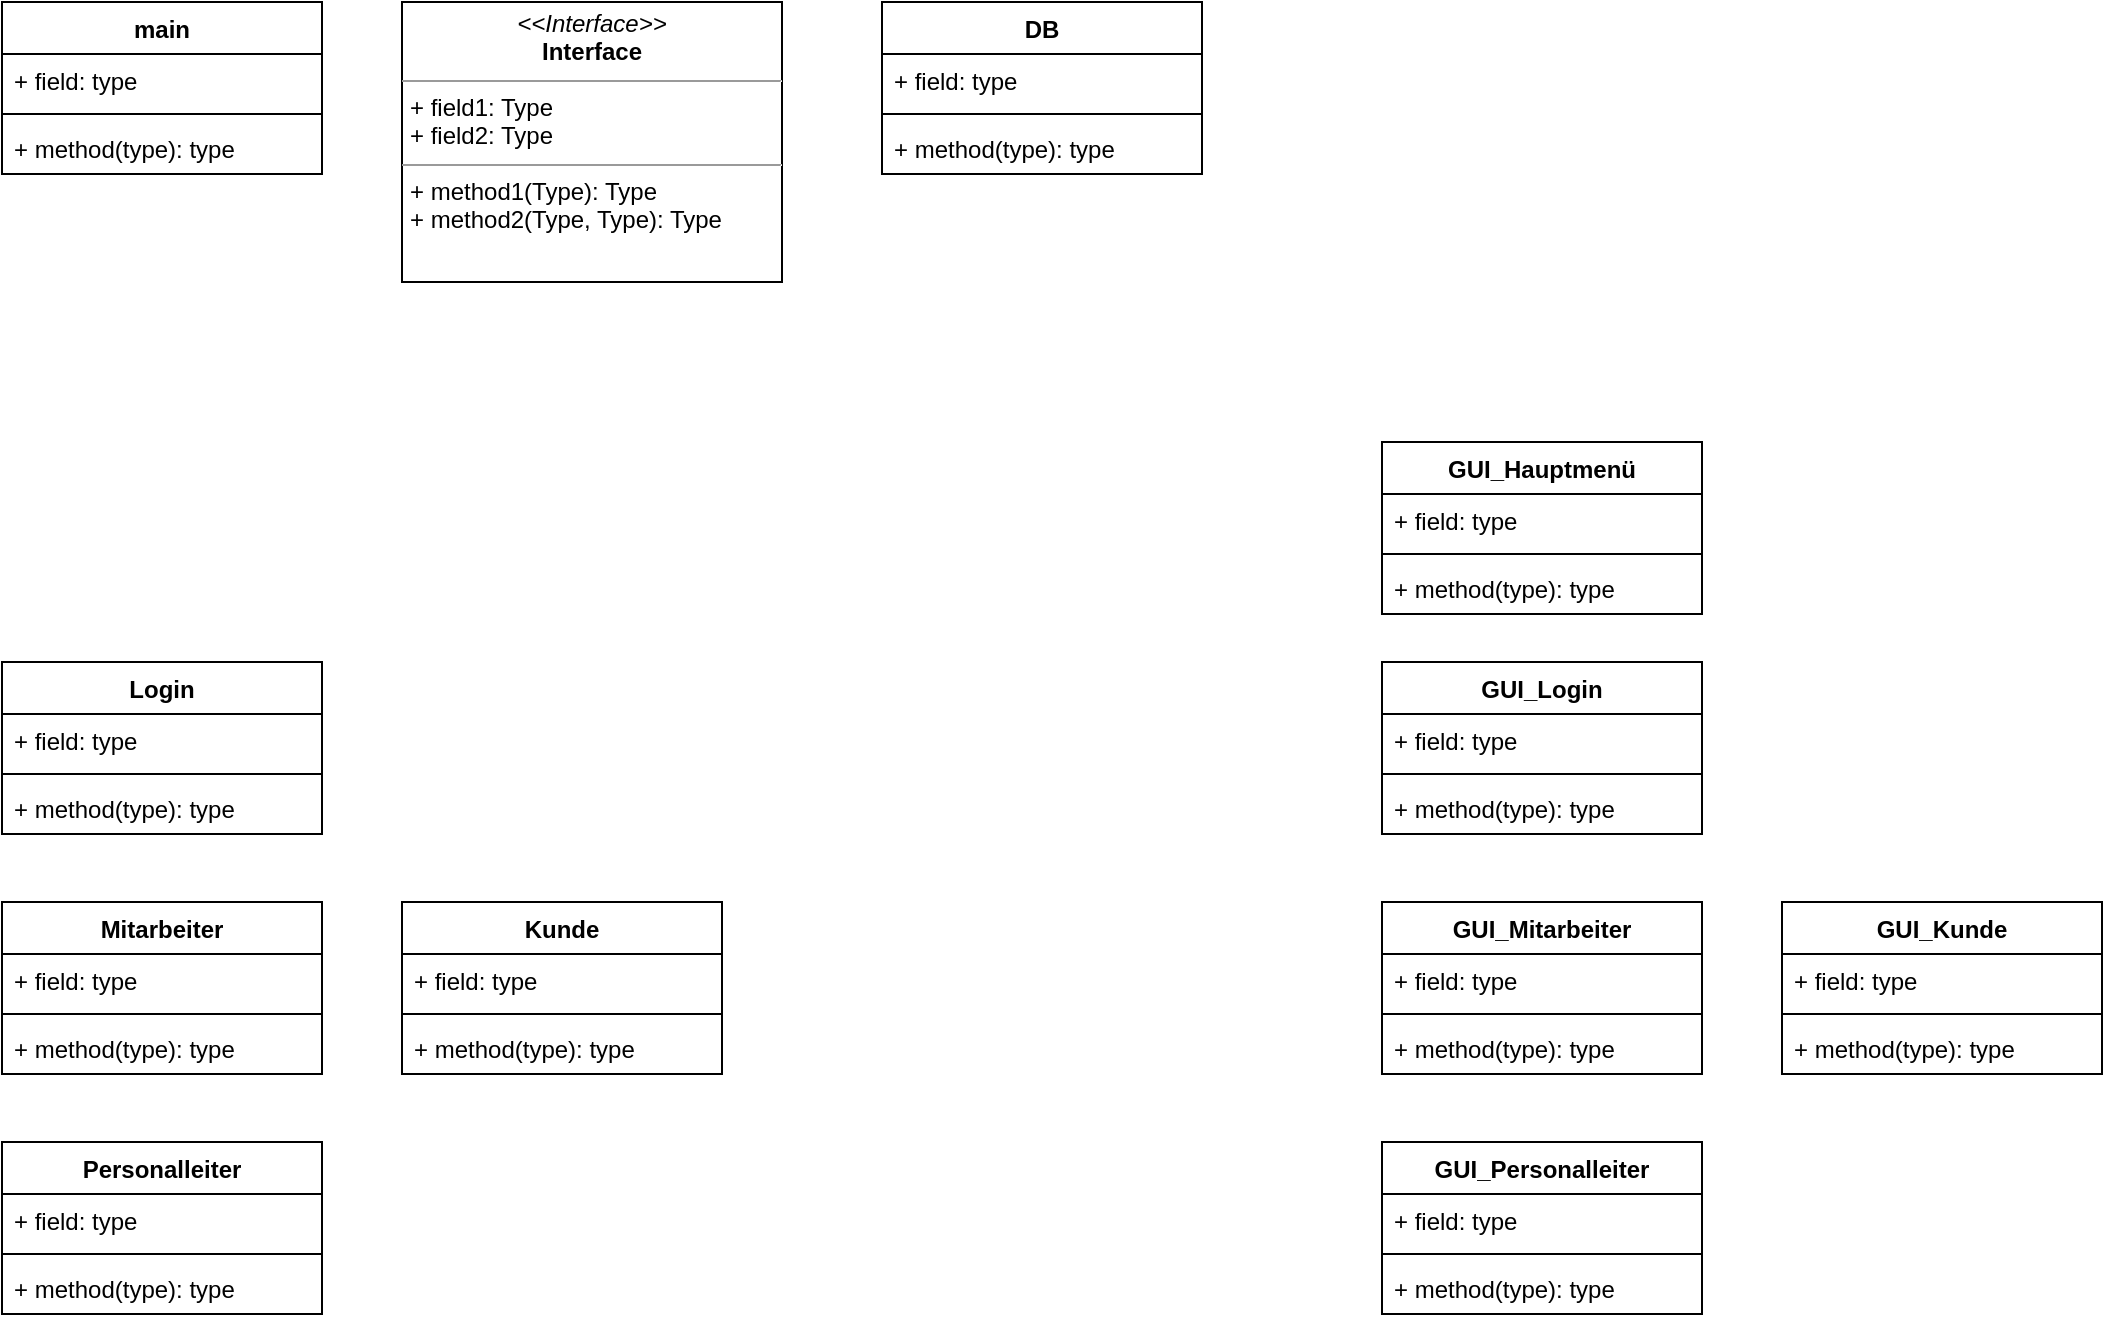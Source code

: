 <mxfile version="21.7.5" type="device">
  <diagram name="Seite-1" id="LGYGirDvlcNaCBB1CFlk">
    <mxGraphModel dx="1434" dy="844" grid="1" gridSize="10" guides="1" tooltips="1" connect="1" arrows="1" fold="1" page="1" pageScale="1" pageWidth="1200" pageHeight="1920" math="0" shadow="0">
      <root>
        <mxCell id="0" />
        <mxCell id="1" parent="0" />
        <mxCell id="uG_QNvQhgUOOQF5bYFeF-9" value="Personalleiter" style="swimlane;fontStyle=1;align=center;verticalAlign=top;childLayout=stackLayout;horizontal=1;startSize=26;horizontalStack=0;resizeParent=1;resizeParentMax=0;resizeLast=0;collapsible=1;marginBottom=0;whiteSpace=wrap;html=1;" vertex="1" parent="1">
          <mxGeometry x="120" y="640" width="160" height="86" as="geometry" />
        </mxCell>
        <mxCell id="uG_QNvQhgUOOQF5bYFeF-10" value="+ field: type" style="text;strokeColor=none;fillColor=none;align=left;verticalAlign=top;spacingLeft=4;spacingRight=4;overflow=hidden;rotatable=0;points=[[0,0.5],[1,0.5]];portConstraint=eastwest;whiteSpace=wrap;html=1;" vertex="1" parent="uG_QNvQhgUOOQF5bYFeF-9">
          <mxGeometry y="26" width="160" height="26" as="geometry" />
        </mxCell>
        <mxCell id="uG_QNvQhgUOOQF5bYFeF-11" value="" style="line;strokeWidth=1;fillColor=none;align=left;verticalAlign=middle;spacingTop=-1;spacingLeft=3;spacingRight=3;rotatable=0;labelPosition=right;points=[];portConstraint=eastwest;strokeColor=inherit;" vertex="1" parent="uG_QNvQhgUOOQF5bYFeF-9">
          <mxGeometry y="52" width="160" height="8" as="geometry" />
        </mxCell>
        <mxCell id="uG_QNvQhgUOOQF5bYFeF-12" value="+ method(type): type" style="text;strokeColor=none;fillColor=none;align=left;verticalAlign=top;spacingLeft=4;spacingRight=4;overflow=hidden;rotatable=0;points=[[0,0.5],[1,0.5]];portConstraint=eastwest;whiteSpace=wrap;html=1;" vertex="1" parent="uG_QNvQhgUOOQF5bYFeF-9">
          <mxGeometry y="60" width="160" height="26" as="geometry" />
        </mxCell>
        <mxCell id="uG_QNvQhgUOOQF5bYFeF-13" value="Mitarbeiter" style="swimlane;fontStyle=1;align=center;verticalAlign=top;childLayout=stackLayout;horizontal=1;startSize=26;horizontalStack=0;resizeParent=1;resizeParentMax=0;resizeLast=0;collapsible=1;marginBottom=0;whiteSpace=wrap;html=1;" vertex="1" parent="1">
          <mxGeometry x="120" y="520" width="160" height="86" as="geometry" />
        </mxCell>
        <mxCell id="uG_QNvQhgUOOQF5bYFeF-14" value="+ field: type" style="text;strokeColor=none;fillColor=none;align=left;verticalAlign=top;spacingLeft=4;spacingRight=4;overflow=hidden;rotatable=0;points=[[0,0.5],[1,0.5]];portConstraint=eastwest;whiteSpace=wrap;html=1;" vertex="1" parent="uG_QNvQhgUOOQF5bYFeF-13">
          <mxGeometry y="26" width="160" height="26" as="geometry" />
        </mxCell>
        <mxCell id="uG_QNvQhgUOOQF5bYFeF-15" value="" style="line;strokeWidth=1;fillColor=none;align=left;verticalAlign=middle;spacingTop=-1;spacingLeft=3;spacingRight=3;rotatable=0;labelPosition=right;points=[];portConstraint=eastwest;strokeColor=inherit;" vertex="1" parent="uG_QNvQhgUOOQF5bYFeF-13">
          <mxGeometry y="52" width="160" height="8" as="geometry" />
        </mxCell>
        <mxCell id="uG_QNvQhgUOOQF5bYFeF-16" value="+ method(type): type" style="text;strokeColor=none;fillColor=none;align=left;verticalAlign=top;spacingLeft=4;spacingRight=4;overflow=hidden;rotatable=0;points=[[0,0.5],[1,0.5]];portConstraint=eastwest;whiteSpace=wrap;html=1;" vertex="1" parent="uG_QNvQhgUOOQF5bYFeF-13">
          <mxGeometry y="60" width="160" height="26" as="geometry" />
        </mxCell>
        <mxCell id="uG_QNvQhgUOOQF5bYFeF-17" value="Kunde" style="swimlane;fontStyle=1;align=center;verticalAlign=top;childLayout=stackLayout;horizontal=1;startSize=26;horizontalStack=0;resizeParent=1;resizeParentMax=0;resizeLast=0;collapsible=1;marginBottom=0;whiteSpace=wrap;html=1;" vertex="1" parent="1">
          <mxGeometry x="320" y="520" width="160" height="86" as="geometry" />
        </mxCell>
        <mxCell id="uG_QNvQhgUOOQF5bYFeF-18" value="+ field: type" style="text;strokeColor=none;fillColor=none;align=left;verticalAlign=top;spacingLeft=4;spacingRight=4;overflow=hidden;rotatable=0;points=[[0,0.5],[1,0.5]];portConstraint=eastwest;whiteSpace=wrap;html=1;" vertex="1" parent="uG_QNvQhgUOOQF5bYFeF-17">
          <mxGeometry y="26" width="160" height="26" as="geometry" />
        </mxCell>
        <mxCell id="uG_QNvQhgUOOQF5bYFeF-19" value="" style="line;strokeWidth=1;fillColor=none;align=left;verticalAlign=middle;spacingTop=-1;spacingLeft=3;spacingRight=3;rotatable=0;labelPosition=right;points=[];portConstraint=eastwest;strokeColor=inherit;" vertex="1" parent="uG_QNvQhgUOOQF5bYFeF-17">
          <mxGeometry y="52" width="160" height="8" as="geometry" />
        </mxCell>
        <mxCell id="uG_QNvQhgUOOQF5bYFeF-20" value="+ method(type): type" style="text;strokeColor=none;fillColor=none;align=left;verticalAlign=top;spacingLeft=4;spacingRight=4;overflow=hidden;rotatable=0;points=[[0,0.5],[1,0.5]];portConstraint=eastwest;whiteSpace=wrap;html=1;" vertex="1" parent="uG_QNvQhgUOOQF5bYFeF-17">
          <mxGeometry y="60" width="160" height="26" as="geometry" />
        </mxCell>
        <mxCell id="uG_QNvQhgUOOQF5bYFeF-21" value="main" style="swimlane;fontStyle=1;align=center;verticalAlign=top;childLayout=stackLayout;horizontal=1;startSize=26;horizontalStack=0;resizeParent=1;resizeParentMax=0;resizeLast=0;collapsible=1;marginBottom=0;whiteSpace=wrap;html=1;" vertex="1" parent="1">
          <mxGeometry x="120" y="70" width="160" height="86" as="geometry" />
        </mxCell>
        <mxCell id="uG_QNvQhgUOOQF5bYFeF-22" value="+ field: type" style="text;strokeColor=none;fillColor=none;align=left;verticalAlign=top;spacingLeft=4;spacingRight=4;overflow=hidden;rotatable=0;points=[[0,0.5],[1,0.5]];portConstraint=eastwest;whiteSpace=wrap;html=1;" vertex="1" parent="uG_QNvQhgUOOQF5bYFeF-21">
          <mxGeometry y="26" width="160" height="26" as="geometry" />
        </mxCell>
        <mxCell id="uG_QNvQhgUOOQF5bYFeF-23" value="" style="line;strokeWidth=1;fillColor=none;align=left;verticalAlign=middle;spacingTop=-1;spacingLeft=3;spacingRight=3;rotatable=0;labelPosition=right;points=[];portConstraint=eastwest;strokeColor=inherit;" vertex="1" parent="uG_QNvQhgUOOQF5bYFeF-21">
          <mxGeometry y="52" width="160" height="8" as="geometry" />
        </mxCell>
        <mxCell id="uG_QNvQhgUOOQF5bYFeF-24" value="+ method(type): type" style="text;strokeColor=none;fillColor=none;align=left;verticalAlign=top;spacingLeft=4;spacingRight=4;overflow=hidden;rotatable=0;points=[[0,0.5],[1,0.5]];portConstraint=eastwest;whiteSpace=wrap;html=1;" vertex="1" parent="uG_QNvQhgUOOQF5bYFeF-21">
          <mxGeometry y="60" width="160" height="26" as="geometry" />
        </mxCell>
        <mxCell id="uG_QNvQhgUOOQF5bYFeF-25" value="&lt;p style=&quot;margin:0px;margin-top:4px;text-align:center;&quot;&gt;&lt;i&gt;&amp;lt;&amp;lt;Interface&amp;gt;&amp;gt;&lt;/i&gt;&lt;br/&gt;&lt;b&gt;Interface&lt;/b&gt;&lt;/p&gt;&lt;hr size=&quot;1&quot;/&gt;&lt;p style=&quot;margin:0px;margin-left:4px;&quot;&gt;+ field1: Type&lt;br/&gt;+ field2: Type&lt;/p&gt;&lt;hr size=&quot;1&quot;/&gt;&lt;p style=&quot;margin:0px;margin-left:4px;&quot;&gt;+ method1(Type): Type&lt;br/&gt;+ method2(Type, Type): Type&lt;/p&gt;" style="verticalAlign=top;align=left;overflow=fill;fontSize=12;fontFamily=Helvetica;html=1;whiteSpace=wrap;" vertex="1" parent="1">
          <mxGeometry x="320" y="70" width="190" height="140" as="geometry" />
        </mxCell>
        <mxCell id="uG_QNvQhgUOOQF5bYFeF-26" value="Login&lt;br&gt;" style="swimlane;fontStyle=1;align=center;verticalAlign=top;childLayout=stackLayout;horizontal=1;startSize=26;horizontalStack=0;resizeParent=1;resizeParentMax=0;resizeLast=0;collapsible=1;marginBottom=0;whiteSpace=wrap;html=1;" vertex="1" parent="1">
          <mxGeometry x="120" y="400" width="160" height="86" as="geometry" />
        </mxCell>
        <mxCell id="uG_QNvQhgUOOQF5bYFeF-27" value="+ field: type" style="text;strokeColor=none;fillColor=none;align=left;verticalAlign=top;spacingLeft=4;spacingRight=4;overflow=hidden;rotatable=0;points=[[0,0.5],[1,0.5]];portConstraint=eastwest;whiteSpace=wrap;html=1;" vertex="1" parent="uG_QNvQhgUOOQF5bYFeF-26">
          <mxGeometry y="26" width="160" height="26" as="geometry" />
        </mxCell>
        <mxCell id="uG_QNvQhgUOOQF5bYFeF-28" value="" style="line;strokeWidth=1;fillColor=none;align=left;verticalAlign=middle;spacingTop=-1;spacingLeft=3;spacingRight=3;rotatable=0;labelPosition=right;points=[];portConstraint=eastwest;strokeColor=inherit;" vertex="1" parent="uG_QNvQhgUOOQF5bYFeF-26">
          <mxGeometry y="52" width="160" height="8" as="geometry" />
        </mxCell>
        <mxCell id="uG_QNvQhgUOOQF5bYFeF-29" value="+ method(type): type" style="text;strokeColor=none;fillColor=none;align=left;verticalAlign=top;spacingLeft=4;spacingRight=4;overflow=hidden;rotatable=0;points=[[0,0.5],[1,0.5]];portConstraint=eastwest;whiteSpace=wrap;html=1;" vertex="1" parent="uG_QNvQhgUOOQF5bYFeF-26">
          <mxGeometry y="60" width="160" height="26" as="geometry" />
        </mxCell>
        <mxCell id="uG_QNvQhgUOOQF5bYFeF-30" value="GUI_Personalleiter" style="swimlane;fontStyle=1;align=center;verticalAlign=top;childLayout=stackLayout;horizontal=1;startSize=26;horizontalStack=0;resizeParent=1;resizeParentMax=0;resizeLast=0;collapsible=1;marginBottom=0;whiteSpace=wrap;html=1;" vertex="1" parent="1">
          <mxGeometry x="810" y="640" width="160" height="86" as="geometry" />
        </mxCell>
        <mxCell id="uG_QNvQhgUOOQF5bYFeF-31" value="+ field: type" style="text;strokeColor=none;fillColor=none;align=left;verticalAlign=top;spacingLeft=4;spacingRight=4;overflow=hidden;rotatable=0;points=[[0,0.5],[1,0.5]];portConstraint=eastwest;whiteSpace=wrap;html=1;" vertex="1" parent="uG_QNvQhgUOOQF5bYFeF-30">
          <mxGeometry y="26" width="160" height="26" as="geometry" />
        </mxCell>
        <mxCell id="uG_QNvQhgUOOQF5bYFeF-32" value="" style="line;strokeWidth=1;fillColor=none;align=left;verticalAlign=middle;spacingTop=-1;spacingLeft=3;spacingRight=3;rotatable=0;labelPosition=right;points=[];portConstraint=eastwest;strokeColor=inherit;" vertex="1" parent="uG_QNvQhgUOOQF5bYFeF-30">
          <mxGeometry y="52" width="160" height="8" as="geometry" />
        </mxCell>
        <mxCell id="uG_QNvQhgUOOQF5bYFeF-33" value="+ method(type): type" style="text;strokeColor=none;fillColor=none;align=left;verticalAlign=top;spacingLeft=4;spacingRight=4;overflow=hidden;rotatable=0;points=[[0,0.5],[1,0.5]];portConstraint=eastwest;whiteSpace=wrap;html=1;" vertex="1" parent="uG_QNvQhgUOOQF5bYFeF-30">
          <mxGeometry y="60" width="160" height="26" as="geometry" />
        </mxCell>
        <mxCell id="uG_QNvQhgUOOQF5bYFeF-34" value="GUI_Mitarbeiter" style="swimlane;fontStyle=1;align=center;verticalAlign=top;childLayout=stackLayout;horizontal=1;startSize=26;horizontalStack=0;resizeParent=1;resizeParentMax=0;resizeLast=0;collapsible=1;marginBottom=0;whiteSpace=wrap;html=1;" vertex="1" parent="1">
          <mxGeometry x="810" y="520" width="160" height="86" as="geometry" />
        </mxCell>
        <mxCell id="uG_QNvQhgUOOQF5bYFeF-35" value="+ field: type" style="text;strokeColor=none;fillColor=none;align=left;verticalAlign=top;spacingLeft=4;spacingRight=4;overflow=hidden;rotatable=0;points=[[0,0.5],[1,0.5]];portConstraint=eastwest;whiteSpace=wrap;html=1;" vertex="1" parent="uG_QNvQhgUOOQF5bYFeF-34">
          <mxGeometry y="26" width="160" height="26" as="geometry" />
        </mxCell>
        <mxCell id="uG_QNvQhgUOOQF5bYFeF-36" value="" style="line;strokeWidth=1;fillColor=none;align=left;verticalAlign=middle;spacingTop=-1;spacingLeft=3;spacingRight=3;rotatable=0;labelPosition=right;points=[];portConstraint=eastwest;strokeColor=inherit;" vertex="1" parent="uG_QNvQhgUOOQF5bYFeF-34">
          <mxGeometry y="52" width="160" height="8" as="geometry" />
        </mxCell>
        <mxCell id="uG_QNvQhgUOOQF5bYFeF-37" value="+ method(type): type" style="text;strokeColor=none;fillColor=none;align=left;verticalAlign=top;spacingLeft=4;spacingRight=4;overflow=hidden;rotatable=0;points=[[0,0.5],[1,0.5]];portConstraint=eastwest;whiteSpace=wrap;html=1;" vertex="1" parent="uG_QNvQhgUOOQF5bYFeF-34">
          <mxGeometry y="60" width="160" height="26" as="geometry" />
        </mxCell>
        <mxCell id="uG_QNvQhgUOOQF5bYFeF-38" value="GUI_Kunde" style="swimlane;fontStyle=1;align=center;verticalAlign=top;childLayout=stackLayout;horizontal=1;startSize=26;horizontalStack=0;resizeParent=1;resizeParentMax=0;resizeLast=0;collapsible=1;marginBottom=0;whiteSpace=wrap;html=1;" vertex="1" parent="1">
          <mxGeometry x="1010" y="520" width="160" height="86" as="geometry" />
        </mxCell>
        <mxCell id="uG_QNvQhgUOOQF5bYFeF-39" value="+ field: type" style="text;strokeColor=none;fillColor=none;align=left;verticalAlign=top;spacingLeft=4;spacingRight=4;overflow=hidden;rotatable=0;points=[[0,0.5],[1,0.5]];portConstraint=eastwest;whiteSpace=wrap;html=1;" vertex="1" parent="uG_QNvQhgUOOQF5bYFeF-38">
          <mxGeometry y="26" width="160" height="26" as="geometry" />
        </mxCell>
        <mxCell id="uG_QNvQhgUOOQF5bYFeF-40" value="" style="line;strokeWidth=1;fillColor=none;align=left;verticalAlign=middle;spacingTop=-1;spacingLeft=3;spacingRight=3;rotatable=0;labelPosition=right;points=[];portConstraint=eastwest;strokeColor=inherit;" vertex="1" parent="uG_QNvQhgUOOQF5bYFeF-38">
          <mxGeometry y="52" width="160" height="8" as="geometry" />
        </mxCell>
        <mxCell id="uG_QNvQhgUOOQF5bYFeF-41" value="+ method(type): type" style="text;strokeColor=none;fillColor=none;align=left;verticalAlign=top;spacingLeft=4;spacingRight=4;overflow=hidden;rotatable=0;points=[[0,0.5],[1,0.5]];portConstraint=eastwest;whiteSpace=wrap;html=1;" vertex="1" parent="uG_QNvQhgUOOQF5bYFeF-38">
          <mxGeometry y="60" width="160" height="26" as="geometry" />
        </mxCell>
        <mxCell id="uG_QNvQhgUOOQF5bYFeF-42" value="GUI_Login" style="swimlane;fontStyle=1;align=center;verticalAlign=top;childLayout=stackLayout;horizontal=1;startSize=26;horizontalStack=0;resizeParent=1;resizeParentMax=0;resizeLast=0;collapsible=1;marginBottom=0;whiteSpace=wrap;html=1;" vertex="1" parent="1">
          <mxGeometry x="810" y="400" width="160" height="86" as="geometry" />
        </mxCell>
        <mxCell id="uG_QNvQhgUOOQF5bYFeF-43" value="+ field: type" style="text;strokeColor=none;fillColor=none;align=left;verticalAlign=top;spacingLeft=4;spacingRight=4;overflow=hidden;rotatable=0;points=[[0,0.5],[1,0.5]];portConstraint=eastwest;whiteSpace=wrap;html=1;" vertex="1" parent="uG_QNvQhgUOOQF5bYFeF-42">
          <mxGeometry y="26" width="160" height="26" as="geometry" />
        </mxCell>
        <mxCell id="uG_QNvQhgUOOQF5bYFeF-44" value="" style="line;strokeWidth=1;fillColor=none;align=left;verticalAlign=middle;spacingTop=-1;spacingLeft=3;spacingRight=3;rotatable=0;labelPosition=right;points=[];portConstraint=eastwest;strokeColor=inherit;" vertex="1" parent="uG_QNvQhgUOOQF5bYFeF-42">
          <mxGeometry y="52" width="160" height="8" as="geometry" />
        </mxCell>
        <mxCell id="uG_QNvQhgUOOQF5bYFeF-45" value="+ method(type): type" style="text;strokeColor=none;fillColor=none;align=left;verticalAlign=top;spacingLeft=4;spacingRight=4;overflow=hidden;rotatable=0;points=[[0,0.5],[1,0.5]];portConstraint=eastwest;whiteSpace=wrap;html=1;" vertex="1" parent="uG_QNvQhgUOOQF5bYFeF-42">
          <mxGeometry y="60" width="160" height="26" as="geometry" />
        </mxCell>
        <mxCell id="uG_QNvQhgUOOQF5bYFeF-46" value="GUI_Hauptmenü&lt;br&gt;" style="swimlane;fontStyle=1;align=center;verticalAlign=top;childLayout=stackLayout;horizontal=1;startSize=26;horizontalStack=0;resizeParent=1;resizeParentMax=0;resizeLast=0;collapsible=1;marginBottom=0;whiteSpace=wrap;html=1;" vertex="1" parent="1">
          <mxGeometry x="810" y="290" width="160" height="86" as="geometry" />
        </mxCell>
        <mxCell id="uG_QNvQhgUOOQF5bYFeF-47" value="+ field: type" style="text;strokeColor=none;fillColor=none;align=left;verticalAlign=top;spacingLeft=4;spacingRight=4;overflow=hidden;rotatable=0;points=[[0,0.5],[1,0.5]];portConstraint=eastwest;whiteSpace=wrap;html=1;" vertex="1" parent="uG_QNvQhgUOOQF5bYFeF-46">
          <mxGeometry y="26" width="160" height="26" as="geometry" />
        </mxCell>
        <mxCell id="uG_QNvQhgUOOQF5bYFeF-48" value="" style="line;strokeWidth=1;fillColor=none;align=left;verticalAlign=middle;spacingTop=-1;spacingLeft=3;spacingRight=3;rotatable=0;labelPosition=right;points=[];portConstraint=eastwest;strokeColor=inherit;" vertex="1" parent="uG_QNvQhgUOOQF5bYFeF-46">
          <mxGeometry y="52" width="160" height="8" as="geometry" />
        </mxCell>
        <mxCell id="uG_QNvQhgUOOQF5bYFeF-49" value="+ method(type): type" style="text;strokeColor=none;fillColor=none;align=left;verticalAlign=top;spacingLeft=4;spacingRight=4;overflow=hidden;rotatable=0;points=[[0,0.5],[1,0.5]];portConstraint=eastwest;whiteSpace=wrap;html=1;" vertex="1" parent="uG_QNvQhgUOOQF5bYFeF-46">
          <mxGeometry y="60" width="160" height="26" as="geometry" />
        </mxCell>
        <mxCell id="uG_QNvQhgUOOQF5bYFeF-50" value="DB" style="swimlane;fontStyle=1;align=center;verticalAlign=top;childLayout=stackLayout;horizontal=1;startSize=26;horizontalStack=0;resizeParent=1;resizeParentMax=0;resizeLast=0;collapsible=1;marginBottom=0;whiteSpace=wrap;html=1;" vertex="1" parent="1">
          <mxGeometry x="560" y="70" width="160" height="86" as="geometry" />
        </mxCell>
        <mxCell id="uG_QNvQhgUOOQF5bYFeF-51" value="+ field: type" style="text;strokeColor=none;fillColor=none;align=left;verticalAlign=top;spacingLeft=4;spacingRight=4;overflow=hidden;rotatable=0;points=[[0,0.5],[1,0.5]];portConstraint=eastwest;whiteSpace=wrap;html=1;" vertex="1" parent="uG_QNvQhgUOOQF5bYFeF-50">
          <mxGeometry y="26" width="160" height="26" as="geometry" />
        </mxCell>
        <mxCell id="uG_QNvQhgUOOQF5bYFeF-52" value="" style="line;strokeWidth=1;fillColor=none;align=left;verticalAlign=middle;spacingTop=-1;spacingLeft=3;spacingRight=3;rotatable=0;labelPosition=right;points=[];portConstraint=eastwest;strokeColor=inherit;" vertex="1" parent="uG_QNvQhgUOOQF5bYFeF-50">
          <mxGeometry y="52" width="160" height="8" as="geometry" />
        </mxCell>
        <mxCell id="uG_QNvQhgUOOQF5bYFeF-53" value="+ method(type): type" style="text;strokeColor=none;fillColor=none;align=left;verticalAlign=top;spacingLeft=4;spacingRight=4;overflow=hidden;rotatable=0;points=[[0,0.5],[1,0.5]];portConstraint=eastwest;whiteSpace=wrap;html=1;" vertex="1" parent="uG_QNvQhgUOOQF5bYFeF-50">
          <mxGeometry y="60" width="160" height="26" as="geometry" />
        </mxCell>
      </root>
    </mxGraphModel>
  </diagram>
</mxfile>
